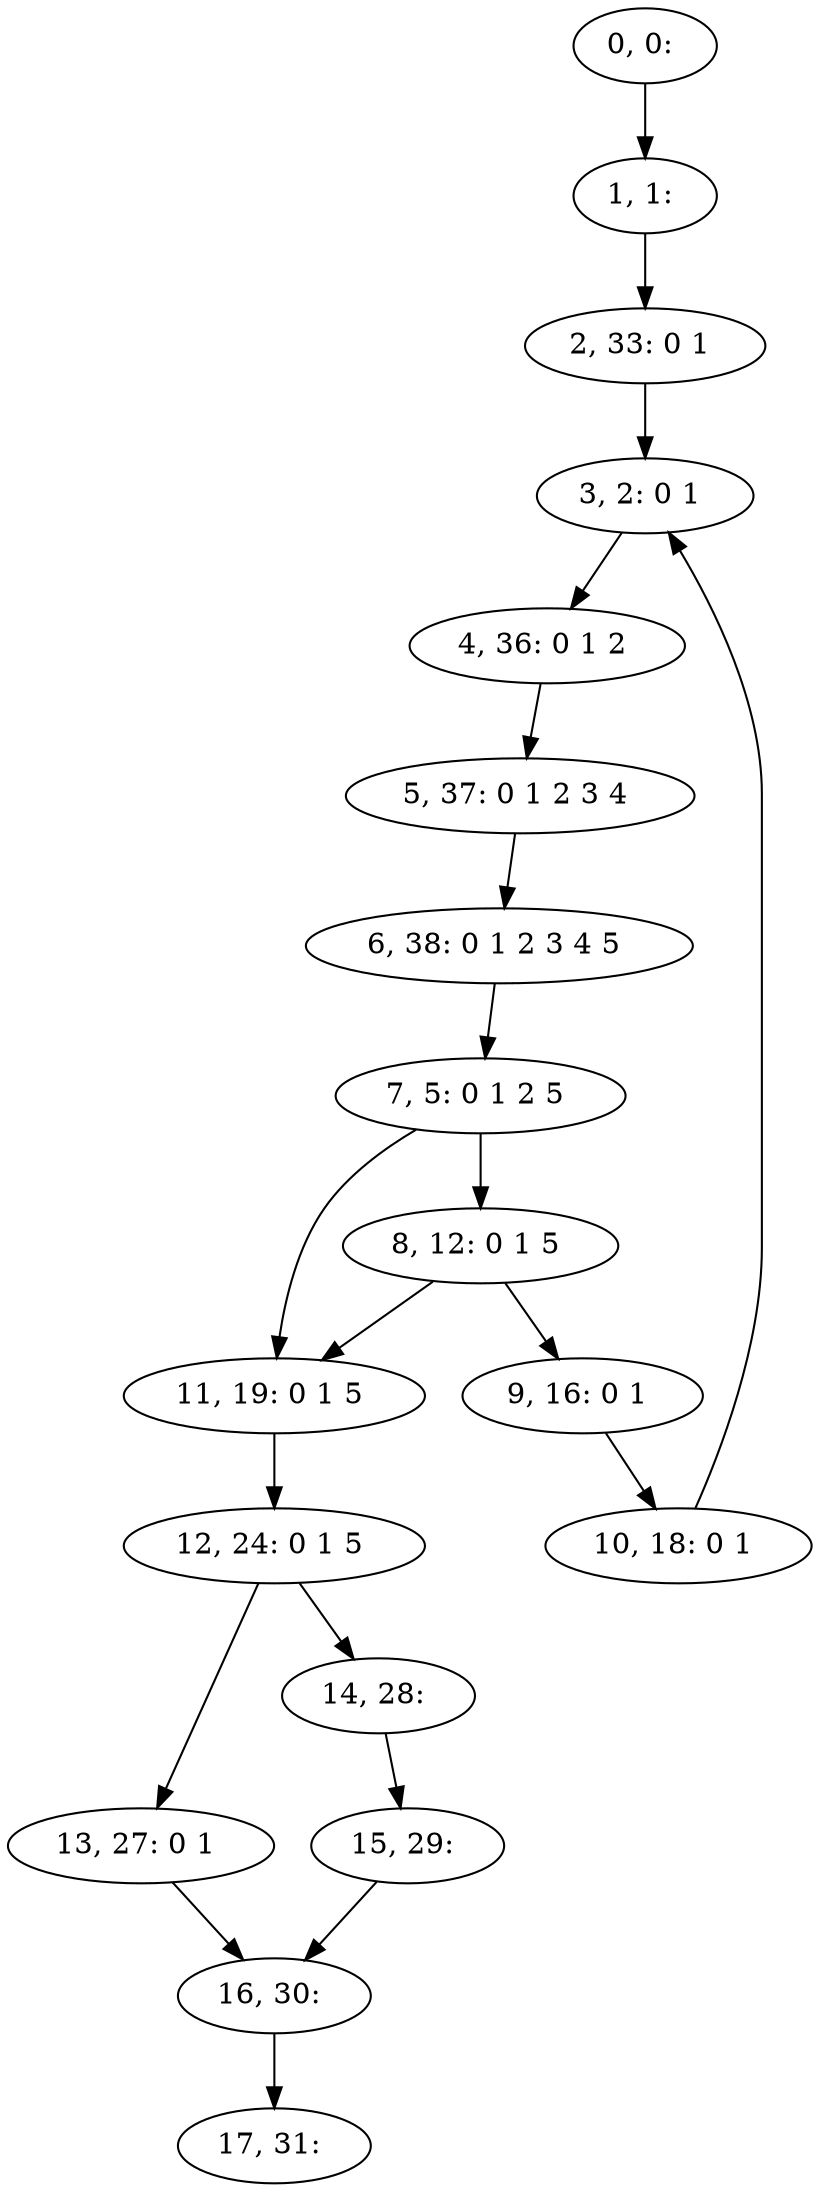 digraph G {
0[label="0, 0: "];
1[label="1, 1: "];
2[label="2, 33: 0 1 "];
3[label="3, 2: 0 1 "];
4[label="4, 36: 0 1 2 "];
5[label="5, 37: 0 1 2 3 4 "];
6[label="6, 38: 0 1 2 3 4 5 "];
7[label="7, 5: 0 1 2 5 "];
8[label="8, 12: 0 1 5 "];
9[label="9, 16: 0 1 "];
10[label="10, 18: 0 1 "];
11[label="11, 19: 0 1 5 "];
12[label="12, 24: 0 1 5 "];
13[label="13, 27: 0 1 "];
14[label="14, 28: "];
15[label="15, 29: "];
16[label="16, 30: "];
17[label="17, 31: "];
0->1 ;
1->2 ;
2->3 ;
3->4 ;
4->5 ;
5->6 ;
6->7 ;
7->8 ;
7->11 ;
8->9 ;
8->11 ;
9->10 ;
10->3 ;
11->12 ;
12->13 ;
12->14 ;
13->16 ;
14->15 ;
15->16 ;
16->17 ;
}
